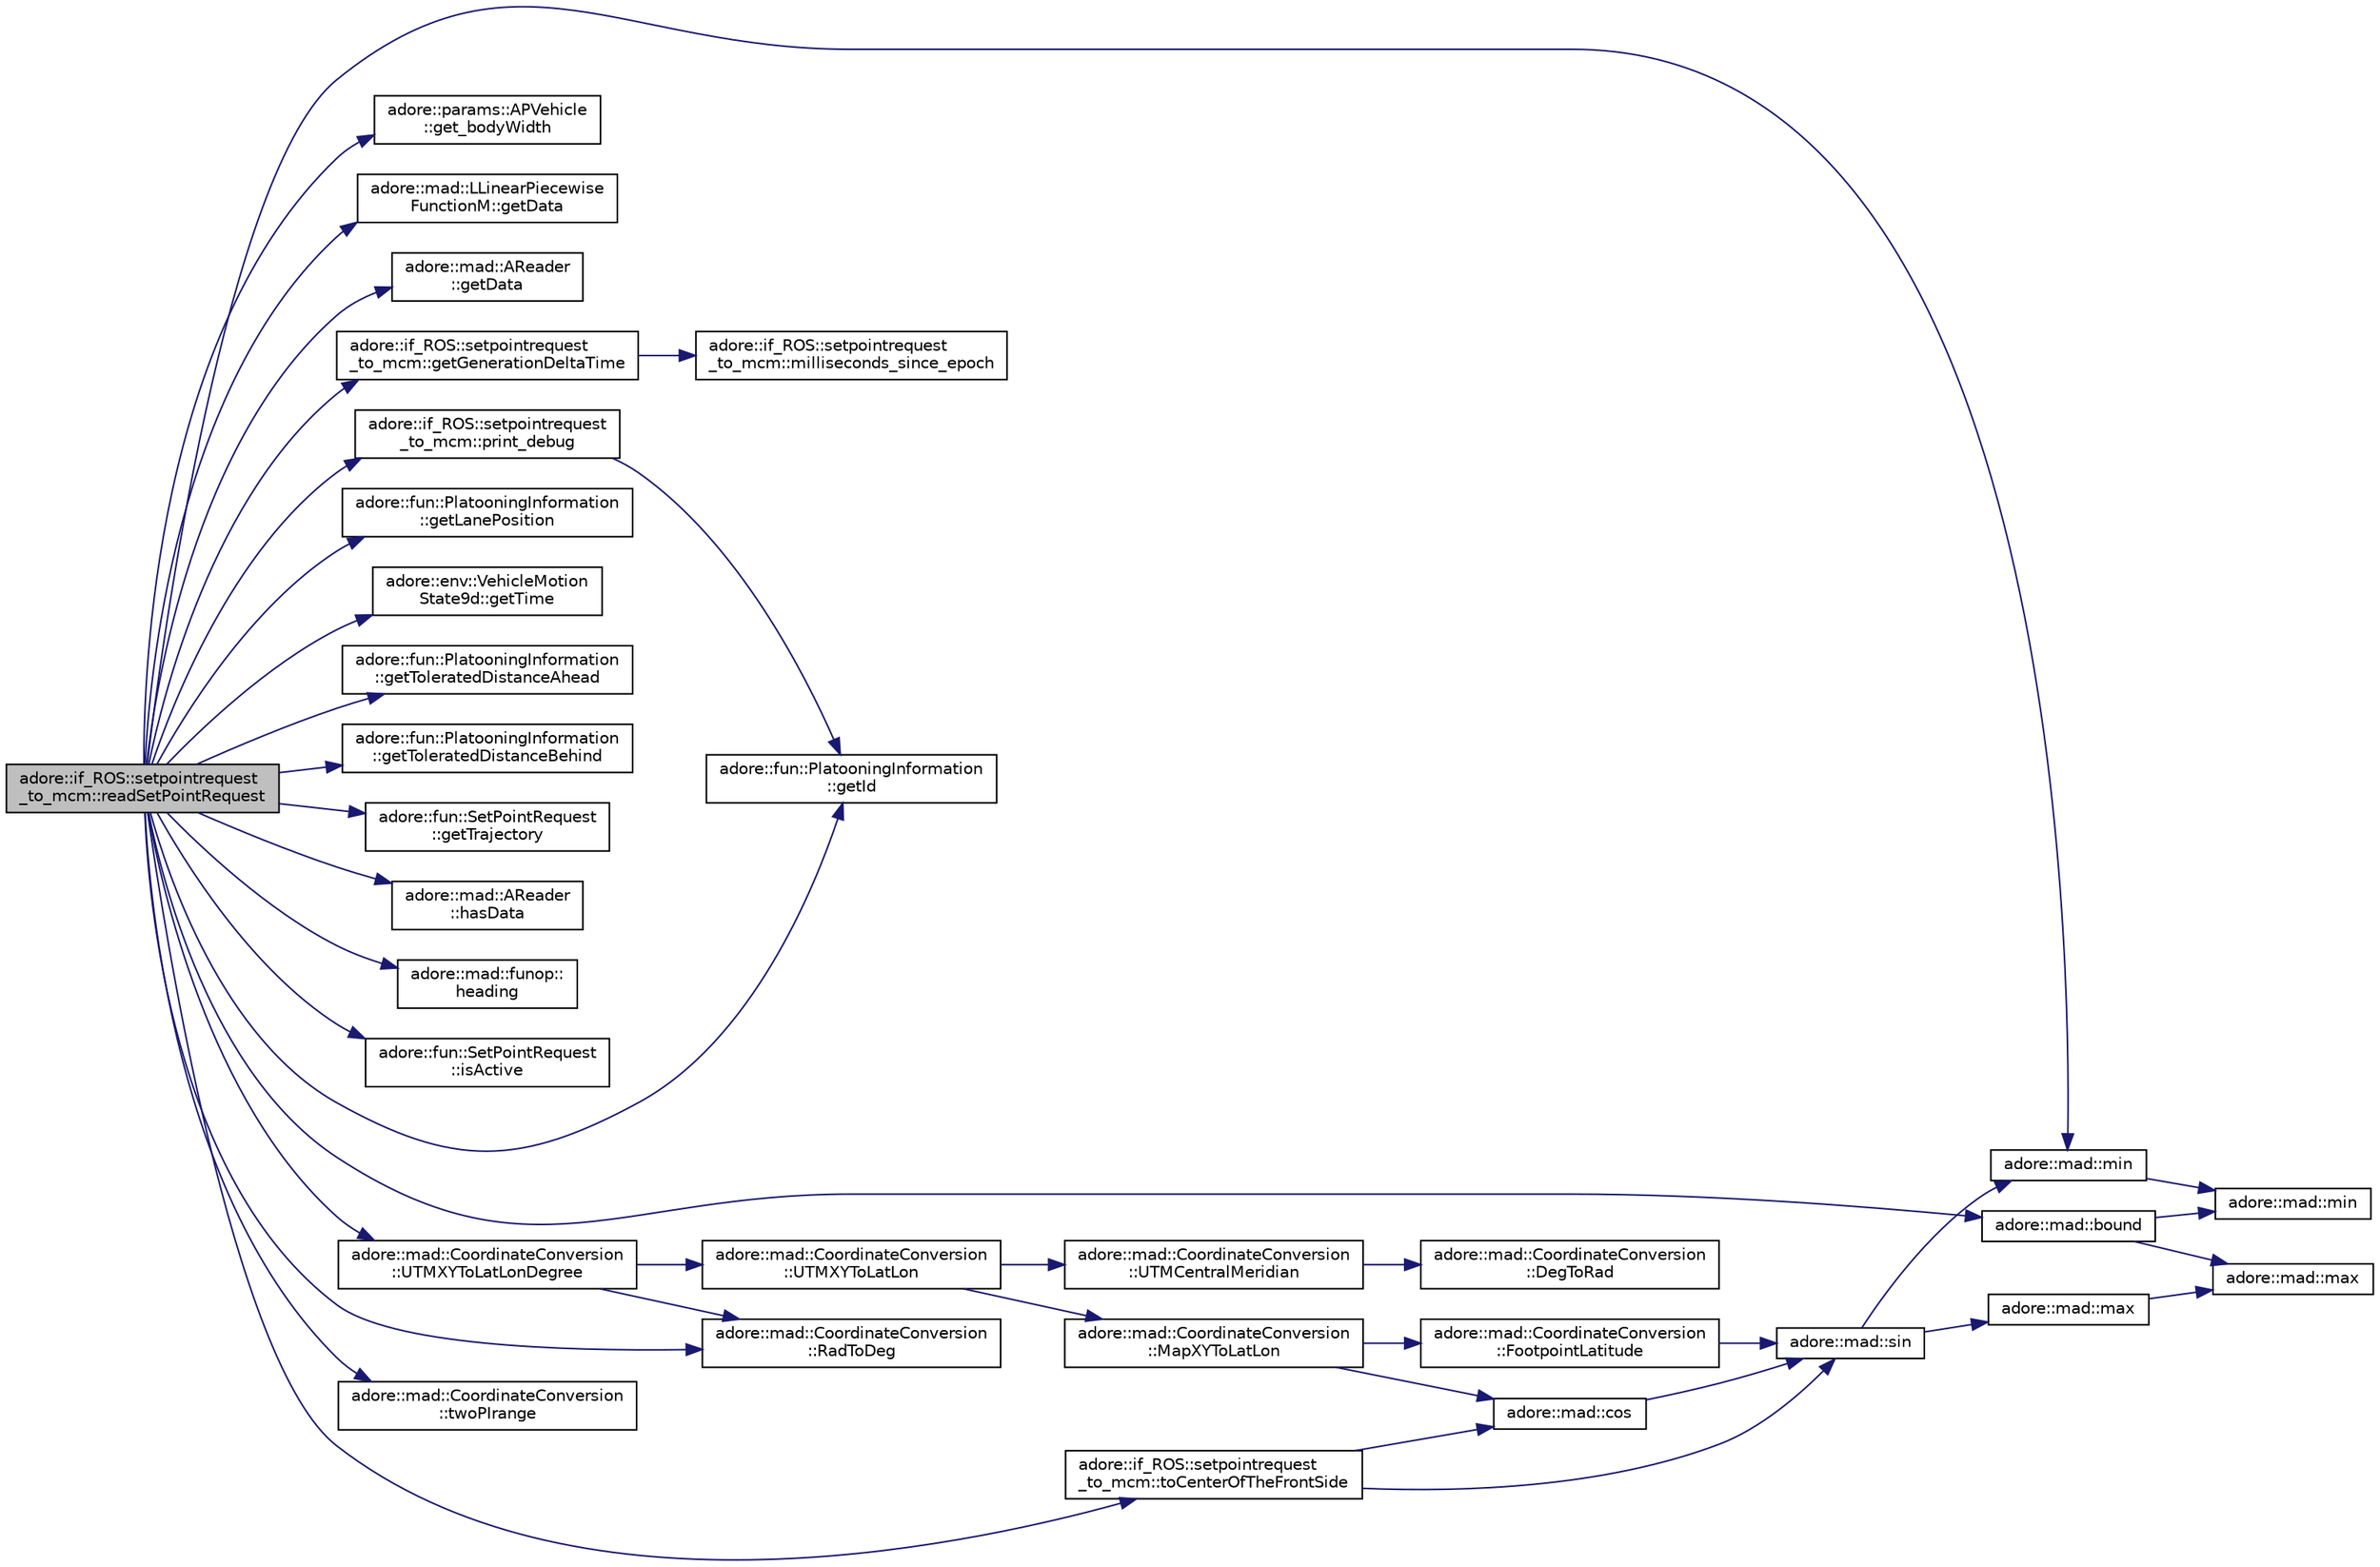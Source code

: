 digraph "adore::if_ROS::setpointrequest_to_mcm::readSetPointRequest"
{
 // LATEX_PDF_SIZE
  edge [fontname="Helvetica",fontsize="10",labelfontname="Helvetica",labelfontsize="10"];
  node [fontname="Helvetica",fontsize="10",shape=record];
  rankdir="LR";
  Node1 [label="adore::if_ROS::setpointrequest\l_to_mcm::readSetPointRequest",height=0.2,width=0.4,color="black", fillcolor="grey75", style="filled", fontcolor="black",tooltip=" "];
  Node1 -> Node2 [color="midnightblue",fontsize="10",style="solid",fontname="Helvetica"];
  Node2 [label="adore::mad::bound",height=0.2,width=0.4,color="black", fillcolor="white", style="filled",URL="$namespaceadore_1_1mad.html#a927f4883d4edcec4dcfd9bb1f09d4f62",tooltip=" "];
  Node2 -> Node3 [color="midnightblue",fontsize="10",style="solid",fontname="Helvetica"];
  Node3 [label="adore::mad::max",height=0.2,width=0.4,color="black", fillcolor="white", style="filled",URL="$namespaceadore_1_1mad.html#a618a8842fed7b9375957b1e393c58492",tooltip=" "];
  Node2 -> Node4 [color="midnightblue",fontsize="10",style="solid",fontname="Helvetica"];
  Node4 [label="adore::mad::min",height=0.2,width=0.4,color="black", fillcolor="white", style="filled",URL="$namespaceadore_1_1mad.html#ac61b79c007d1859f93a10c04272095a1",tooltip=" "];
  Node1 -> Node5 [color="midnightblue",fontsize="10",style="solid",fontname="Helvetica"];
  Node5 [label="adore::params::APVehicle\l::get_bodyWidth",height=0.2,width=0.4,color="black", fillcolor="white", style="filled",URL="$classadore_1_1params_1_1APVehicle.html#a71c62e5ede07773108e7a291672bdd85",tooltip=" "];
  Node1 -> Node6 [color="midnightblue",fontsize="10",style="solid",fontname="Helvetica"];
  Node6 [label="adore::mad::LLinearPiecewise\lFunctionM::getData",height=0.2,width=0.4,color="black", fillcolor="white", style="filled",URL="$classadore_1_1mad_1_1LLinearPiecewiseFunctionM.html#aa94d90c8643e2d6792f8594f3d666503",tooltip=" "];
  Node1 -> Node7 [color="midnightblue",fontsize="10",style="solid",fontname="Helvetica"];
  Node7 [label="adore::mad::AReader\l::getData",height=0.2,width=0.4,color="black", fillcolor="white", style="filled",URL="$classadore_1_1mad_1_1AReader.html#a46ab7520d828d1a574365eaf8b483e29",tooltip=" "];
  Node1 -> Node8 [color="midnightblue",fontsize="10",style="solid",fontname="Helvetica"];
  Node8 [label="adore::if_ROS::setpointrequest\l_to_mcm::getGenerationDeltaTime",height=0.2,width=0.4,color="black", fillcolor="white", style="filled",URL="$classadore_1_1if__ROS_1_1setpointrequest__to__mcm.html#aae509706e7cfec5ecfcdfe50afe77737",tooltip=" "];
  Node8 -> Node9 [color="midnightblue",fontsize="10",style="solid",fontname="Helvetica"];
  Node9 [label="adore::if_ROS::setpointrequest\l_to_mcm::milliseconds_since_epoch",height=0.2,width=0.4,color="black", fillcolor="white", style="filled",URL="$classadore_1_1if__ROS_1_1setpointrequest__to__mcm.html#adb8c755b5c4f05a758febfe5bd1f89fa",tooltip=" "];
  Node1 -> Node10 [color="midnightblue",fontsize="10",style="solid",fontname="Helvetica"];
  Node10 [label="adore::fun::PlatooningInformation\l::getId",height=0.2,width=0.4,color="black", fillcolor="white", style="filled",URL="$classadore_1_1fun_1_1PlatooningInformation.html#a8959199277d6936f702e86773a0b1788",tooltip=" "];
  Node1 -> Node11 [color="midnightblue",fontsize="10",style="solid",fontname="Helvetica"];
  Node11 [label="adore::fun::PlatooningInformation\l::getLanePosition",height=0.2,width=0.4,color="black", fillcolor="white", style="filled",URL="$classadore_1_1fun_1_1PlatooningInformation.html#abefd5c8edb1c18e5d51255bdf0a4a291",tooltip=" "];
  Node1 -> Node12 [color="midnightblue",fontsize="10",style="solid",fontname="Helvetica"];
  Node12 [label="adore::env::VehicleMotion\lState9d::getTime",height=0.2,width=0.4,color="black", fillcolor="white", style="filled",URL="$structadore_1_1env_1_1VehicleMotionState9d.html#ae7d75a3f7d52a946f075e669832caa17",tooltip="Get the time."];
  Node1 -> Node13 [color="midnightblue",fontsize="10",style="solid",fontname="Helvetica"];
  Node13 [label="adore::fun::PlatooningInformation\l::getToleratedDistanceAhead",height=0.2,width=0.4,color="black", fillcolor="white", style="filled",URL="$classadore_1_1fun_1_1PlatooningInformation.html#a6f24fc46d4b38b65959b7a9d41cd65d4",tooltip=" "];
  Node1 -> Node14 [color="midnightblue",fontsize="10",style="solid",fontname="Helvetica"];
  Node14 [label="adore::fun::PlatooningInformation\l::getToleratedDistanceBehind",height=0.2,width=0.4,color="black", fillcolor="white", style="filled",URL="$classadore_1_1fun_1_1PlatooningInformation.html#ab17dbb54f5fe2d983e084453bd2abe23",tooltip=" "];
  Node1 -> Node15 [color="midnightblue",fontsize="10",style="solid",fontname="Helvetica"];
  Node15 [label="adore::fun::SetPointRequest\l::getTrajectory",height=0.2,width=0.4,color="black", fillcolor="white", style="filled",URL="$classadore_1_1fun_1_1SetPointRequest.html#a61c3c16824192f31751541236b937e62",tooltip=" "];
  Node1 -> Node16 [color="midnightblue",fontsize="10",style="solid",fontname="Helvetica"];
  Node16 [label="adore::mad::AReader\l::hasData",height=0.2,width=0.4,color="black", fillcolor="white", style="filled",URL="$classadore_1_1mad_1_1AReader.html#a79b8efec6ede53587ff114ae00ca8419",tooltip=" "];
  Node1 -> Node17 [color="midnightblue",fontsize="10",style="solid",fontname="Helvetica"];
  Node17 [label="adore::mad::funop::\lheading",height=0.2,width=0.4,color="black", fillcolor="white", style="filled",URL="$namespaceadore_1_1mad_1_1funop.html#a85ee119f752305b6413ea70a7f61d48b",tooltip=" "];
  Node1 -> Node18 [color="midnightblue",fontsize="10",style="solid",fontname="Helvetica"];
  Node18 [label="adore::fun::SetPointRequest\l::isActive",height=0.2,width=0.4,color="black", fillcolor="white", style="filled",URL="$classadore_1_1fun_1_1SetPointRequest.html#ab04b016f3d4b7cafc8449542347f825a",tooltip=" "];
  Node1 -> Node19 [color="midnightblue",fontsize="10",style="solid",fontname="Helvetica"];
  Node19 [label="adore::mad::min",height=0.2,width=0.4,color="black", fillcolor="white", style="filled",URL="$namespaceadore_1_1mad.html#ab58ecb752f9bbfe27832e0a2c0e22c2b",tooltip=" "];
  Node19 -> Node4 [color="midnightblue",fontsize="10",style="solid",fontname="Helvetica"];
  Node1 -> Node20 [color="midnightblue",fontsize="10",style="solid",fontname="Helvetica"];
  Node20 [label="adore::if_ROS::setpointrequest\l_to_mcm::print_debug",height=0.2,width=0.4,color="black", fillcolor="white", style="filled",URL="$classadore_1_1if__ROS_1_1setpointrequest__to__mcm.html#a2db17aa994087fd399e3f2dabbc4515b",tooltip=" "];
  Node20 -> Node10 [color="midnightblue",fontsize="10",style="solid",fontname="Helvetica"];
  Node1 -> Node21 [color="midnightblue",fontsize="10",style="solid",fontname="Helvetica"];
  Node21 [label="adore::mad::CoordinateConversion\l::RadToDeg",height=0.2,width=0.4,color="black", fillcolor="white", style="filled",URL="$classadore_1_1mad_1_1CoordinateConversion.html#af2cf2e9ebc063c69cb313d77378c2bd7",tooltip=" "];
  Node1 -> Node22 [color="midnightblue",fontsize="10",style="solid",fontname="Helvetica"];
  Node22 [label="adore::if_ROS::setpointrequest\l_to_mcm::toCenterOfTheFrontSide",height=0.2,width=0.4,color="black", fillcolor="white", style="filled",URL="$classadore_1_1if__ROS_1_1setpointrequest__to__mcm.html#a6f0cb0ac77c64ab7ca6dcd574778e593",tooltip=" "];
  Node22 -> Node23 [color="midnightblue",fontsize="10",style="solid",fontname="Helvetica"];
  Node23 [label="adore::mad::cos",height=0.2,width=0.4,color="black", fillcolor="white", style="filled",URL="$namespaceadore_1_1mad.html#a70b9fe3efbb34c0f9621147e3456bfa8",tooltip=" "];
  Node23 -> Node24 [color="midnightblue",fontsize="10",style="solid",fontname="Helvetica"];
  Node24 [label="adore::mad::sin",height=0.2,width=0.4,color="black", fillcolor="white", style="filled",URL="$namespaceadore_1_1mad.html#acec540f9bf9b6eb0e027d332d3fe5577",tooltip=" "];
  Node24 -> Node25 [color="midnightblue",fontsize="10",style="solid",fontname="Helvetica"];
  Node25 [label="adore::mad::max",height=0.2,width=0.4,color="black", fillcolor="white", style="filled",URL="$namespaceadore_1_1mad.html#adea062854ef0b105a3fdca8cf2aca945",tooltip=" "];
  Node25 -> Node3 [color="midnightblue",fontsize="10",style="solid",fontname="Helvetica"];
  Node24 -> Node19 [color="midnightblue",fontsize="10",style="solid",fontname="Helvetica"];
  Node22 -> Node24 [color="midnightblue",fontsize="10",style="solid",fontname="Helvetica"];
  Node1 -> Node26 [color="midnightblue",fontsize="10",style="solid",fontname="Helvetica"];
  Node26 [label="adore::mad::CoordinateConversion\l::twoPIrange",height=0.2,width=0.4,color="black", fillcolor="white", style="filled",URL="$classadore_1_1mad_1_1CoordinateConversion.html#a17dc0ceb7f2f2b813f3481732885a166",tooltip=" "];
  Node1 -> Node27 [color="midnightblue",fontsize="10",style="solid",fontname="Helvetica"];
  Node27 [label="adore::mad::CoordinateConversion\l::UTMXYToLatLonDegree",height=0.2,width=0.4,color="black", fillcolor="white", style="filled",URL="$classadore_1_1mad_1_1CoordinateConversion.html#a3055bd48ffcee8c229d2097b8752dbb2",tooltip=" "];
  Node27 -> Node21 [color="midnightblue",fontsize="10",style="solid",fontname="Helvetica"];
  Node27 -> Node28 [color="midnightblue",fontsize="10",style="solid",fontname="Helvetica"];
  Node28 [label="adore::mad::CoordinateConversion\l::UTMXYToLatLon",height=0.2,width=0.4,color="black", fillcolor="white", style="filled",URL="$classadore_1_1mad_1_1CoordinateConversion.html#a3d56009d5252105df32cabb6e8341d99",tooltip=" "];
  Node28 -> Node29 [color="midnightblue",fontsize="10",style="solid",fontname="Helvetica"];
  Node29 [label="adore::mad::CoordinateConversion\l::MapXYToLatLon",height=0.2,width=0.4,color="black", fillcolor="white", style="filled",URL="$classadore_1_1mad_1_1CoordinateConversion.html#afbc1a4122fdf80ad051366ebbe7c1a30",tooltip=" "];
  Node29 -> Node23 [color="midnightblue",fontsize="10",style="solid",fontname="Helvetica"];
  Node29 -> Node30 [color="midnightblue",fontsize="10",style="solid",fontname="Helvetica"];
  Node30 [label="adore::mad::CoordinateConversion\l::FootpointLatitude",height=0.2,width=0.4,color="black", fillcolor="white", style="filled",URL="$classadore_1_1mad_1_1CoordinateConversion.html#aadb96d5d82c616d68f0e01826a28667a",tooltip=" "];
  Node30 -> Node24 [color="midnightblue",fontsize="10",style="solid",fontname="Helvetica"];
  Node28 -> Node31 [color="midnightblue",fontsize="10",style="solid",fontname="Helvetica"];
  Node31 [label="adore::mad::CoordinateConversion\l::UTMCentralMeridian",height=0.2,width=0.4,color="black", fillcolor="white", style="filled",URL="$classadore_1_1mad_1_1CoordinateConversion.html#a5e7200c1eb2c6de7c428c73e7aba116b",tooltip=" "];
  Node31 -> Node32 [color="midnightblue",fontsize="10",style="solid",fontname="Helvetica"];
  Node32 [label="adore::mad::CoordinateConversion\l::DegToRad",height=0.2,width=0.4,color="black", fillcolor="white", style="filled",URL="$classadore_1_1mad_1_1CoordinateConversion.html#ab9b71eace7e6bb4e4d20a1c14990ffb5",tooltip=" "];
}
